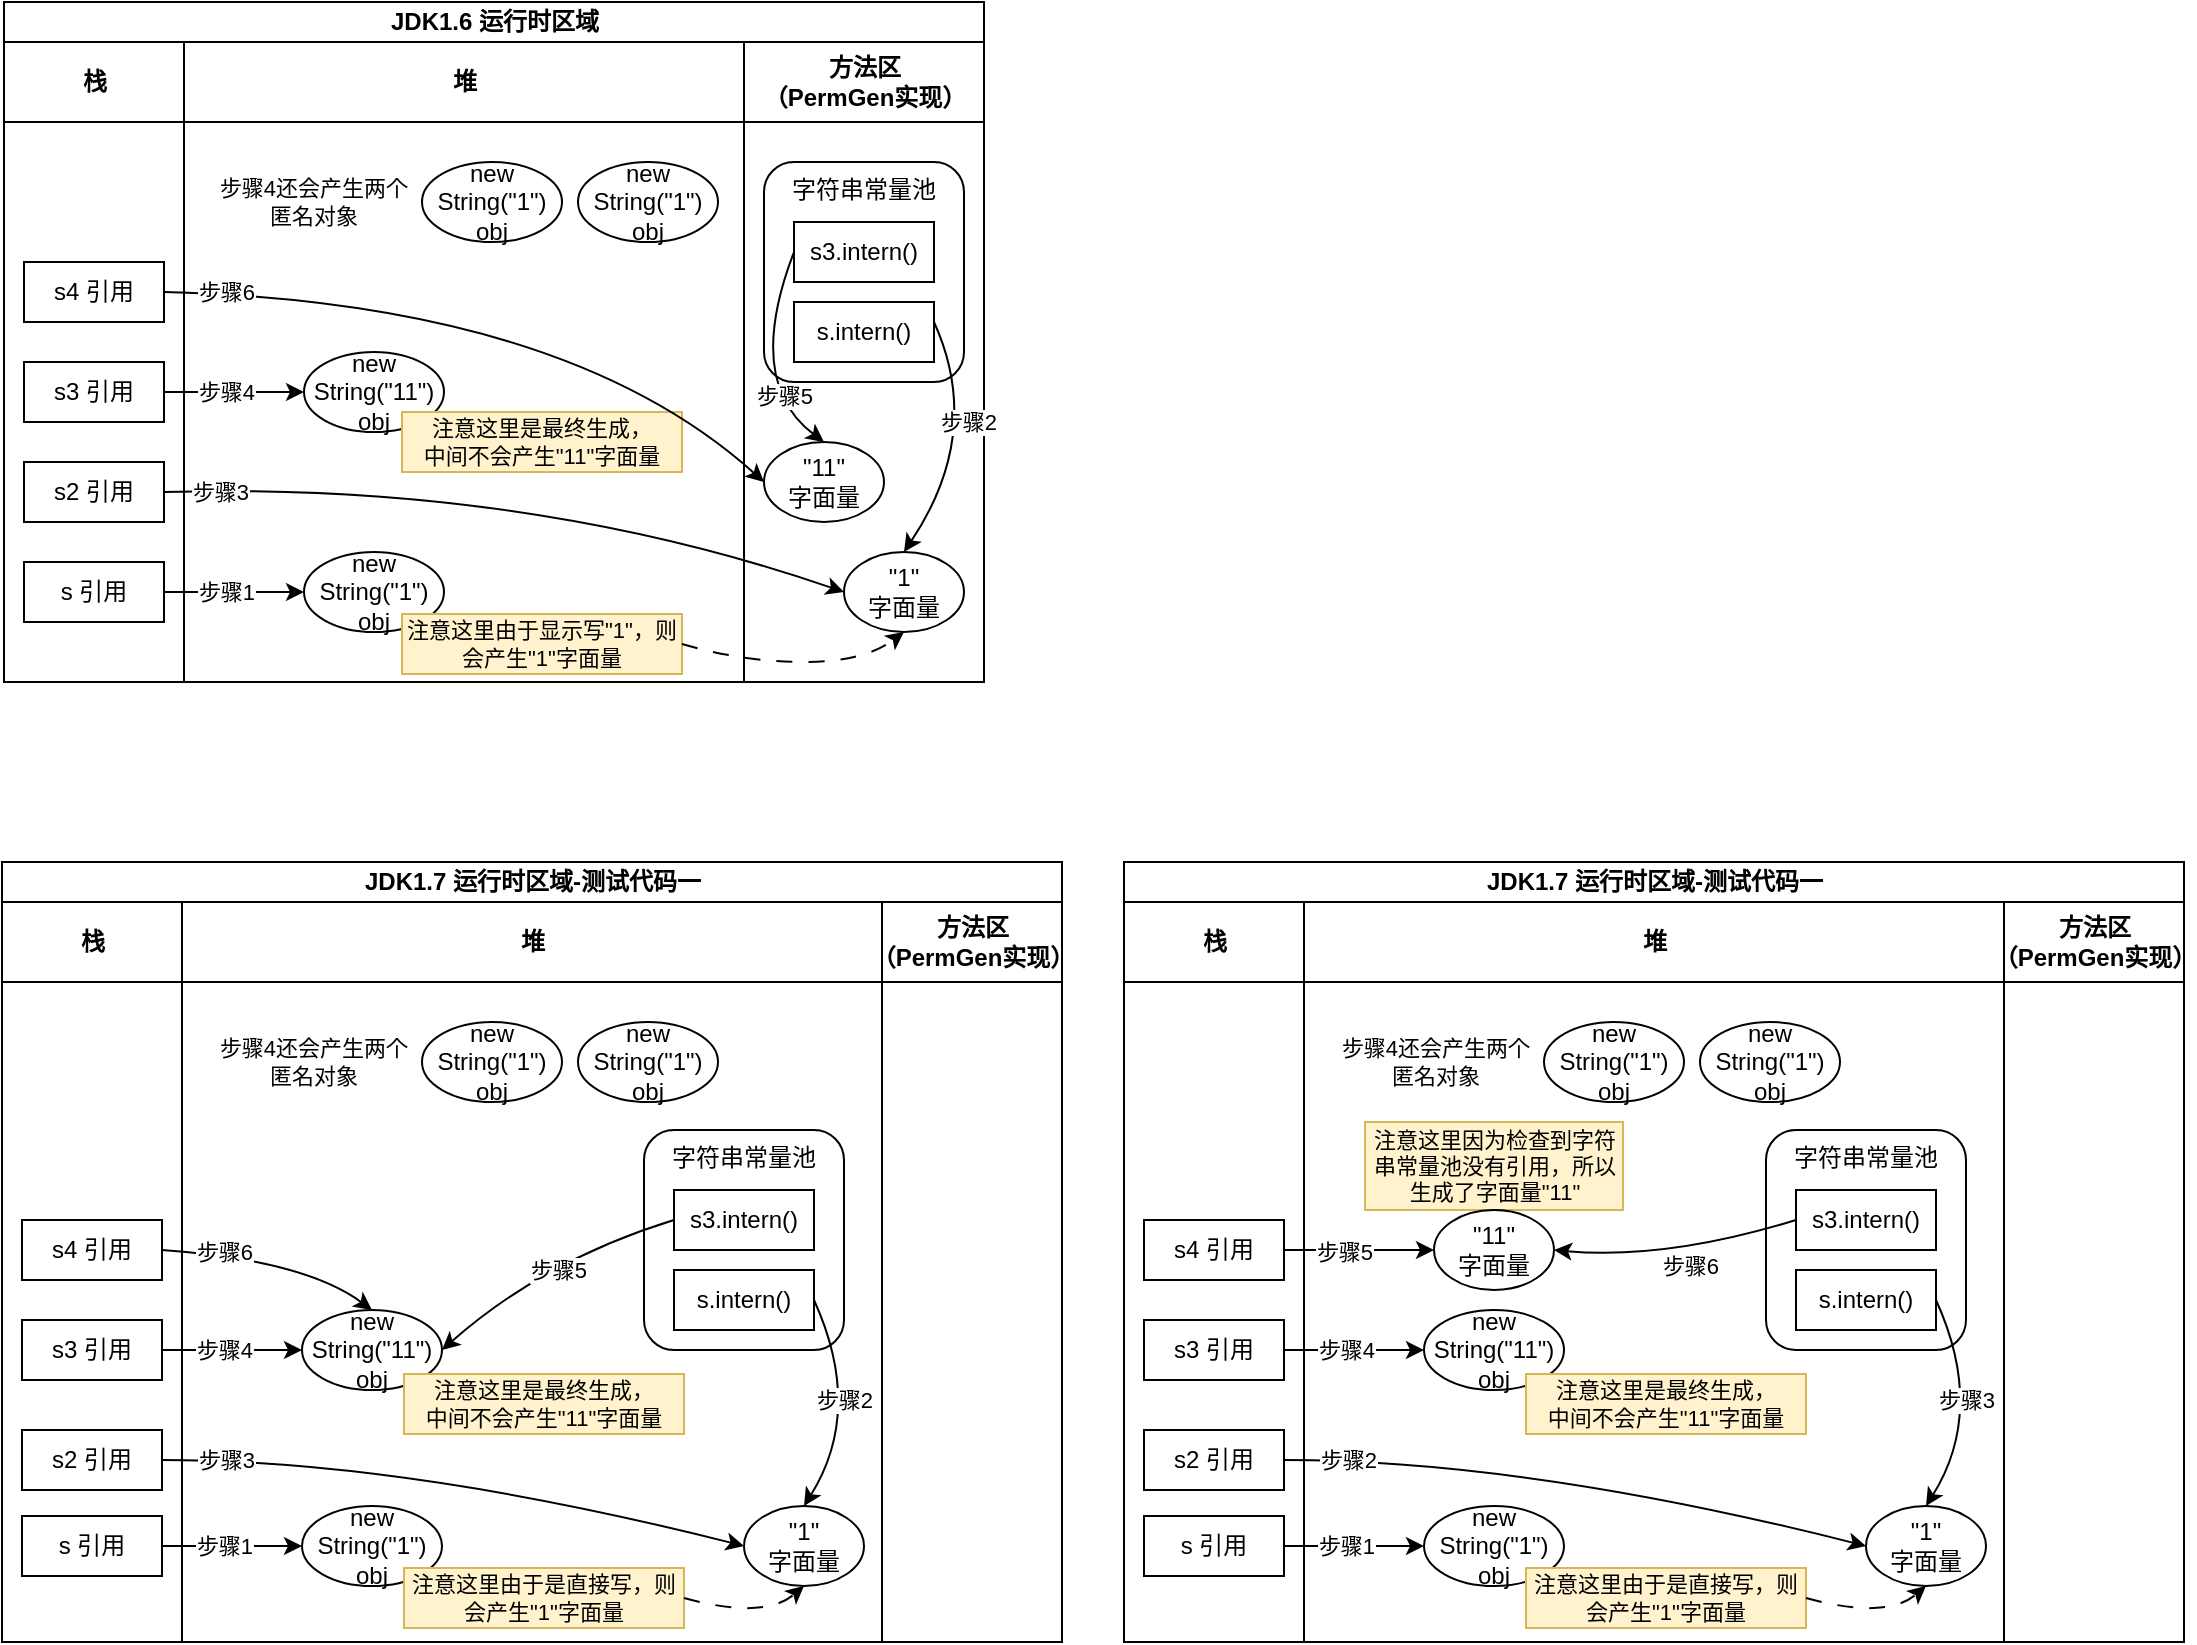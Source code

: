 <mxfile version="21.1.1" type="github">
  <diagram id="Xb7c9sbpwVr8Xe_sQNud" name="第 1 页">
    <mxGraphModel dx="880" dy="428" grid="1" gridSize="10" guides="1" tooltips="1" connect="1" arrows="1" fold="1" page="1" pageScale="1" pageWidth="827" pageHeight="1169" math="0" shadow="0">
      <root>
        <mxCell id="0" />
        <mxCell id="1" parent="0" />
        <mxCell id="eJDmp7ggYYQsj0ICNnAN-4" value="JDK1.6 运行时区域" style="swimlane;childLayout=stackLayout;resizeParent=1;resizeParentMax=0;startSize=20;html=1;" parent="1" vertex="1">
          <mxGeometry x="170" y="130" width="490" height="340" as="geometry" />
        </mxCell>
        <mxCell id="eJDmp7ggYYQsj0ICNnAN-5" value="栈" style="swimlane;startSize=40;html=1;" parent="eJDmp7ggYYQsj0ICNnAN-4" vertex="1">
          <mxGeometry y="20" width="90" height="320" as="geometry" />
        </mxCell>
        <mxCell id="eJDmp7ggYYQsj0ICNnAN-12" value="s 引用" style="rounded=0;whiteSpace=wrap;html=1;" parent="eJDmp7ggYYQsj0ICNnAN-5" vertex="1">
          <mxGeometry x="10" y="260" width="70" height="30" as="geometry" />
        </mxCell>
        <mxCell id="eJDmp7ggYYQsj0ICNnAN-15" value="s2 引用" style="rounded=0;whiteSpace=wrap;html=1;" parent="eJDmp7ggYYQsj0ICNnAN-5" vertex="1">
          <mxGeometry x="10" y="210" width="70" height="30" as="geometry" />
        </mxCell>
        <mxCell id="eJDmp7ggYYQsj0ICNnAN-14" value="s3 引用" style="rounded=0;whiteSpace=wrap;html=1;" parent="eJDmp7ggYYQsj0ICNnAN-5" vertex="1">
          <mxGeometry x="10" y="160" width="70" height="30" as="geometry" />
        </mxCell>
        <mxCell id="eJDmp7ggYYQsj0ICNnAN-13" value="s4 引用" style="rounded=0;whiteSpace=wrap;html=1;" parent="eJDmp7ggYYQsj0ICNnAN-5" vertex="1">
          <mxGeometry x="10" y="110" width="70" height="30" as="geometry" />
        </mxCell>
        <mxCell id="eJDmp7ggYYQsj0ICNnAN-6" value="堆" style="swimlane;startSize=40;html=1;" parent="eJDmp7ggYYQsj0ICNnAN-4" vertex="1">
          <mxGeometry x="90" y="20" width="280" height="320" as="geometry">
            <mxRectangle x="90" y="20" width="40" height="240" as="alternateBounds" />
          </mxGeometry>
        </mxCell>
        <mxCell id="eJDmp7ggYYQsj0ICNnAN-16" value="new String(&quot;1&quot;) obj" style="ellipse;whiteSpace=wrap;html=1;" parent="eJDmp7ggYYQsj0ICNnAN-6" vertex="1">
          <mxGeometry x="60" y="255" width="70" height="40" as="geometry" />
        </mxCell>
        <mxCell id="eJDmp7ggYYQsj0ICNnAN-26" value="new String(&quot;11&quot;) obj" style="ellipse;whiteSpace=wrap;html=1;" parent="eJDmp7ggYYQsj0ICNnAN-6" vertex="1">
          <mxGeometry x="60" y="155" width="70" height="40" as="geometry" />
        </mxCell>
        <mxCell id="eJDmp7ggYYQsj0ICNnAN-31" value="&lt;font style=&quot;font-size: 11px;&quot;&gt;注意这里是最终生成，&lt;br&gt;中间不会产生&quot;11&quot;字面量&lt;/font&gt;" style="text;html=1;strokeColor=#d6b656;fillColor=#fff2cc;align=center;verticalAlign=middle;whiteSpace=wrap;rounded=0;fontSize=10;" parent="eJDmp7ggYYQsj0ICNnAN-6" vertex="1">
          <mxGeometry x="109" y="185" width="140" height="30" as="geometry" />
        </mxCell>
        <mxCell id="eJDmp7ggYYQsj0ICNnAN-32" value="new String(&quot;1&quot;) obj" style="ellipse;whiteSpace=wrap;html=1;" parent="eJDmp7ggYYQsj0ICNnAN-6" vertex="1">
          <mxGeometry x="119" y="60" width="70" height="40" as="geometry" />
        </mxCell>
        <mxCell id="eJDmp7ggYYQsj0ICNnAN-33" value="new String(&quot;1&quot;) obj" style="ellipse;whiteSpace=wrap;html=1;" parent="eJDmp7ggYYQsj0ICNnAN-6" vertex="1">
          <mxGeometry x="197" y="60" width="70" height="40" as="geometry" />
        </mxCell>
        <mxCell id="eJDmp7ggYYQsj0ICNnAN-34" value="&lt;font style=&quot;font-size: 11px;&quot;&gt;步骤4还会产生两个&lt;br style=&quot;font-size: 11px;&quot;&gt;匿名对象&lt;/font&gt;" style="text;html=1;strokeColor=none;fillColor=none;align=center;verticalAlign=middle;whiteSpace=wrap;rounded=0;fontSize=9;" parent="eJDmp7ggYYQsj0ICNnAN-6" vertex="1">
          <mxGeometry x="10" y="65" width="110" height="30" as="geometry" />
        </mxCell>
        <mxCell id="eJDmp7ggYYQsj0ICNnAN-35" value="&lt;font style=&quot;font-size: 11px;&quot;&gt;注意这里由于显示写&quot;1&quot;，则会产生&quot;1&quot;字面量&lt;/font&gt;" style="text;html=1;strokeColor=#d6b656;fillColor=#fff2cc;align=center;verticalAlign=middle;whiteSpace=wrap;rounded=0;fontSize=10;" parent="eJDmp7ggYYQsj0ICNnAN-6" vertex="1">
          <mxGeometry x="109" y="286" width="140" height="30" as="geometry" />
        </mxCell>
        <mxCell id="eJDmp7ggYYQsj0ICNnAN-7" value="方法区&lt;br&gt;（PermGen实现）" style="swimlane;startSize=40;html=1;" parent="eJDmp7ggYYQsj0ICNnAN-4" vertex="1">
          <mxGeometry x="370" y="20" width="120" height="320" as="geometry" />
        </mxCell>
        <mxCell id="eJDmp7ggYYQsj0ICNnAN-8" value="字符串常量池" style="rounded=1;whiteSpace=wrap;html=1;verticalAlign=top;" parent="eJDmp7ggYYQsj0ICNnAN-7" vertex="1">
          <mxGeometry x="10" y="60" width="100" height="110" as="geometry" />
        </mxCell>
        <mxCell id="eJDmp7ggYYQsj0ICNnAN-10" value="&quot;11&quot;&lt;br&gt;字面量" style="ellipse;whiteSpace=wrap;html=1;" parent="eJDmp7ggYYQsj0ICNnAN-7" vertex="1">
          <mxGeometry x="10" y="200" width="60" height="40" as="geometry" />
        </mxCell>
        <mxCell id="eJDmp7ggYYQsj0ICNnAN-11" value="&quot;1&quot;&lt;br&gt;字面量" style="ellipse;whiteSpace=wrap;html=1;" parent="eJDmp7ggYYQsj0ICNnAN-7" vertex="1">
          <mxGeometry x="50" y="255" width="60" height="40" as="geometry" />
        </mxCell>
        <mxCell id="eJDmp7ggYYQsj0ICNnAN-19" value="s.intern()" style="rounded=0;whiteSpace=wrap;html=1;" parent="eJDmp7ggYYQsj0ICNnAN-7" vertex="1">
          <mxGeometry x="25" y="130" width="70" height="30" as="geometry" />
        </mxCell>
        <mxCell id="eJDmp7ggYYQsj0ICNnAN-20" value="s3.intern()" style="rounded=0;whiteSpace=wrap;html=1;" parent="eJDmp7ggYYQsj0ICNnAN-7" vertex="1">
          <mxGeometry x="25" y="90" width="70" height="30" as="geometry" />
        </mxCell>
        <mxCell id="eJDmp7ggYYQsj0ICNnAN-22" value="" style="curved=1;endArrow=classic;html=1;rounded=0;exitX=0;exitY=0.5;exitDx=0;exitDy=0;entryX=0.5;entryY=0;entryDx=0;entryDy=0;" parent="eJDmp7ggYYQsj0ICNnAN-7" source="eJDmp7ggYYQsj0ICNnAN-20" target="eJDmp7ggYYQsj0ICNnAN-10" edge="1">
          <mxGeometry width="50" height="50" relative="1" as="geometry">
            <mxPoint x="-70" y="150" as="sourcePoint" />
            <mxPoint x="-20" y="100" as="targetPoint" />
            <Array as="points">
              <mxPoint y="170" />
            </Array>
          </mxGeometry>
        </mxCell>
        <mxCell id="OLJUpHSw7esTZC8Zd_FE-3" value="步骤5" style="edgeLabel;html=1;align=center;verticalAlign=middle;resizable=0;points=[];" parent="eJDmp7ggYYQsj0ICNnAN-22" vertex="1" connectable="0">
          <mxGeometry x="0.496" y="7" relative="1" as="geometry">
            <mxPoint as="offset" />
          </mxGeometry>
        </mxCell>
        <mxCell id="eJDmp7ggYYQsj0ICNnAN-23" value="" style="curved=1;endArrow=classic;html=1;rounded=0;exitX=1;exitY=0.5;exitDx=0;exitDy=0;entryX=0.5;entryY=0;entryDx=0;entryDy=0;" parent="eJDmp7ggYYQsj0ICNnAN-7" target="eJDmp7ggYYQsj0ICNnAN-11" edge="1">
          <mxGeometry width="50" height="50" relative="1" as="geometry">
            <mxPoint x="95" y="140" as="sourcePoint" />
            <mxPoint x="-120" y="125" as="targetPoint" />
            <Array as="points">
              <mxPoint x="120" y="195" />
            </Array>
          </mxGeometry>
        </mxCell>
        <mxCell id="OLJUpHSw7esTZC8Zd_FE-2" value="步骤2" style="edgeLabel;html=1;align=center;verticalAlign=middle;resizable=0;points=[];" parent="eJDmp7ggYYQsj0ICNnAN-23" vertex="1" connectable="0">
          <mxGeometry x="-0.025" y="-10" relative="1" as="geometry">
            <mxPoint x="2" y="-3" as="offset" />
          </mxGeometry>
        </mxCell>
        <mxCell id="eJDmp7ggYYQsj0ICNnAN-17" value="" style="endArrow=classic;html=1;rounded=0;exitX=1;exitY=0.5;exitDx=0;exitDy=0;entryX=0;entryY=0.5;entryDx=0;entryDy=0;" parent="eJDmp7ggYYQsj0ICNnAN-4" source="eJDmp7ggYYQsj0ICNnAN-12" target="eJDmp7ggYYQsj0ICNnAN-16" edge="1">
          <mxGeometry width="50" height="50" relative="1" as="geometry">
            <mxPoint x="210" y="170" as="sourcePoint" />
            <mxPoint x="260" y="120" as="targetPoint" />
          </mxGeometry>
        </mxCell>
        <mxCell id="eJDmp7ggYYQsj0ICNnAN-18" value="步骤1" style="edgeLabel;html=1;align=center;verticalAlign=middle;resizable=0;points=[];" parent="eJDmp7ggYYQsj0ICNnAN-17" vertex="1" connectable="0">
          <mxGeometry x="0.211" y="2" relative="1" as="geometry">
            <mxPoint x="-12" y="2" as="offset" />
          </mxGeometry>
        </mxCell>
        <mxCell id="eJDmp7ggYYQsj0ICNnAN-24" value="" style="curved=1;endArrow=classic;html=1;rounded=0;exitX=1;exitY=0.5;exitDx=0;exitDy=0;entryX=0;entryY=0.5;entryDx=0;entryDy=0;" parent="eJDmp7ggYYQsj0ICNnAN-4" source="eJDmp7ggYYQsj0ICNnAN-15" target="eJDmp7ggYYQsj0ICNnAN-11" edge="1">
          <mxGeometry width="50" height="50" relative="1" as="geometry">
            <mxPoint x="300" y="170" as="sourcePoint" />
            <mxPoint x="350" y="120" as="targetPoint" />
            <Array as="points">
              <mxPoint x="260" y="240" />
            </Array>
          </mxGeometry>
        </mxCell>
        <mxCell id="eJDmp7ggYYQsj0ICNnAN-29" value="步骤3" style="edgeLabel;html=1;align=center;verticalAlign=middle;resizable=0;points=[];" parent="eJDmp7ggYYQsj0ICNnAN-24" vertex="1" connectable="0">
          <mxGeometry x="-0.178" y="-9" relative="1" as="geometry">
            <mxPoint x="-116" y="-5" as="offset" />
          </mxGeometry>
        </mxCell>
        <mxCell id="eJDmp7ggYYQsj0ICNnAN-25" value="" style="curved=1;endArrow=classic;html=1;rounded=0;exitX=1;exitY=0.5;exitDx=0;exitDy=0;entryX=0;entryY=0.5;entryDx=0;entryDy=0;" parent="eJDmp7ggYYQsj0ICNnAN-4" source="eJDmp7ggYYQsj0ICNnAN-13" target="eJDmp7ggYYQsj0ICNnAN-10" edge="1">
          <mxGeometry width="50" height="50" relative="1" as="geometry">
            <mxPoint x="80" y="140" as="sourcePoint" />
            <mxPoint x="430" y="170" as="targetPoint" />
            <Array as="points">
              <mxPoint x="280" y="150" />
            </Array>
          </mxGeometry>
        </mxCell>
        <mxCell id="eJDmp7ggYYQsj0ICNnAN-30" value="步骤6" style="edgeLabel;html=1;align=center;verticalAlign=middle;resizable=0;points=[];" parent="eJDmp7ggYYQsj0ICNnAN-25" vertex="1" connectable="0">
          <mxGeometry x="-0.576" y="-3" relative="1" as="geometry">
            <mxPoint x="-40" y="-5" as="offset" />
          </mxGeometry>
        </mxCell>
        <mxCell id="eJDmp7ggYYQsj0ICNnAN-27" value="" style="endArrow=classic;html=1;rounded=0;exitX=1;exitY=0.5;exitDx=0;exitDy=0;entryX=0;entryY=0.5;entryDx=0;entryDy=0;" parent="eJDmp7ggYYQsj0ICNnAN-4" source="eJDmp7ggYYQsj0ICNnAN-14" target="eJDmp7ggYYQsj0ICNnAN-26" edge="1">
          <mxGeometry width="50" height="50" relative="1" as="geometry">
            <mxPoint x="80" y="194.66" as="sourcePoint" />
            <mxPoint x="150.0" y="194.66" as="targetPoint" />
            <Array as="points">
              <mxPoint x="110" y="195" />
            </Array>
          </mxGeometry>
        </mxCell>
        <mxCell id="eJDmp7ggYYQsj0ICNnAN-28" value="步骤4" style="edgeLabel;html=1;align=center;verticalAlign=middle;resizable=0;points=[];" parent="eJDmp7ggYYQsj0ICNnAN-27" vertex="1" connectable="0">
          <mxGeometry x="0.211" y="2" relative="1" as="geometry">
            <mxPoint x="-12" y="2" as="offset" />
          </mxGeometry>
        </mxCell>
        <mxCell id="OLJUpHSw7esTZC8Zd_FE-5" value="" style="curved=1;endArrow=classic;html=1;rounded=0;fontSize=11;exitX=1;exitY=0.5;exitDx=0;exitDy=0;entryX=0.5;entryY=1;entryDx=0;entryDy=0;dashed=1;dashPattern=8 8;" parent="eJDmp7ggYYQsj0ICNnAN-4" source="eJDmp7ggYYQsj0ICNnAN-35" target="eJDmp7ggYYQsj0ICNnAN-11" edge="1">
          <mxGeometry width="50" height="50" relative="1" as="geometry">
            <mxPoint x="260" y="330" as="sourcePoint" />
            <mxPoint x="310" y="280" as="targetPoint" />
            <Array as="points">
              <mxPoint x="370" y="330" />
              <mxPoint x="430" y="330" />
            </Array>
          </mxGeometry>
        </mxCell>
        <mxCell id="eJDmp7ggYYQsj0ICNnAN-66" value="JDK1.7 运行时区域-测试代码一" style="swimlane;childLayout=stackLayout;resizeParent=1;resizeParentMax=0;startSize=20;html=1;" parent="1" vertex="1">
          <mxGeometry x="169" y="560" width="530" height="390" as="geometry" />
        </mxCell>
        <mxCell id="eJDmp7ggYYQsj0ICNnAN-67" value="栈" style="swimlane;startSize=40;html=1;" parent="eJDmp7ggYYQsj0ICNnAN-66" vertex="1">
          <mxGeometry y="20" width="90" height="370" as="geometry" />
        </mxCell>
        <mxCell id="eJDmp7ggYYQsj0ICNnAN-68" value="s 引用" style="rounded=0;whiteSpace=wrap;html=1;" parent="eJDmp7ggYYQsj0ICNnAN-67" vertex="1">
          <mxGeometry x="10" y="307" width="70" height="30" as="geometry" />
        </mxCell>
        <mxCell id="eJDmp7ggYYQsj0ICNnAN-69" value="s2 引用" style="rounded=0;whiteSpace=wrap;html=1;" parent="eJDmp7ggYYQsj0ICNnAN-67" vertex="1">
          <mxGeometry x="10" y="264" width="70" height="30" as="geometry" />
        </mxCell>
        <mxCell id="eJDmp7ggYYQsj0ICNnAN-70" value="s3 引用" style="rounded=0;whiteSpace=wrap;html=1;" parent="eJDmp7ggYYQsj0ICNnAN-67" vertex="1">
          <mxGeometry x="10" y="209" width="70" height="30" as="geometry" />
        </mxCell>
        <mxCell id="eJDmp7ggYYQsj0ICNnAN-71" value="s4 引用" style="rounded=0;whiteSpace=wrap;html=1;" parent="eJDmp7ggYYQsj0ICNnAN-67" vertex="1">
          <mxGeometry x="10" y="159" width="70" height="30" as="geometry" />
        </mxCell>
        <mxCell id="eJDmp7ggYYQsj0ICNnAN-72" value="堆" style="swimlane;startSize=40;html=1;" parent="eJDmp7ggYYQsj0ICNnAN-66" vertex="1">
          <mxGeometry x="90" y="20" width="350" height="370" as="geometry">
            <mxRectangle x="90" y="20" width="40" height="240" as="alternateBounds" />
          </mxGeometry>
        </mxCell>
        <mxCell id="eJDmp7ggYYQsj0ICNnAN-73" value="new String(&quot;1&quot;) obj" style="ellipse;whiteSpace=wrap;html=1;" parent="eJDmp7ggYYQsj0ICNnAN-72" vertex="1">
          <mxGeometry x="60" y="302" width="70" height="40" as="geometry" />
        </mxCell>
        <mxCell id="eJDmp7ggYYQsj0ICNnAN-74" value="new String(&quot;11&quot;) obj" style="ellipse;whiteSpace=wrap;html=1;" parent="eJDmp7ggYYQsj0ICNnAN-72" vertex="1">
          <mxGeometry x="60" y="204" width="70" height="40" as="geometry" />
        </mxCell>
        <mxCell id="eJDmp7ggYYQsj0ICNnAN-81" value="字符串常量池" style="rounded=1;whiteSpace=wrap;html=1;verticalAlign=top;" parent="eJDmp7ggYYQsj0ICNnAN-72" vertex="1">
          <mxGeometry x="231" y="114" width="100" height="110" as="geometry" />
        </mxCell>
        <mxCell id="eJDmp7ggYYQsj0ICNnAN-83" value="&quot;1&quot;&lt;br&gt;字面量" style="ellipse;whiteSpace=wrap;html=1;" parent="eJDmp7ggYYQsj0ICNnAN-72" vertex="1">
          <mxGeometry x="281" y="302" width="60" height="40" as="geometry" />
        </mxCell>
        <mxCell id="eJDmp7ggYYQsj0ICNnAN-84" value="s.intern()" style="rounded=0;whiteSpace=wrap;html=1;" parent="eJDmp7ggYYQsj0ICNnAN-72" vertex="1">
          <mxGeometry x="246" y="184" width="70" height="30" as="geometry" />
        </mxCell>
        <mxCell id="eJDmp7ggYYQsj0ICNnAN-85" value="s3.intern()" style="rounded=0;whiteSpace=wrap;html=1;" parent="eJDmp7ggYYQsj0ICNnAN-72" vertex="1">
          <mxGeometry x="246" y="144" width="70" height="30" as="geometry" />
        </mxCell>
        <mxCell id="eJDmp7ggYYQsj0ICNnAN-86" value="" style="curved=1;endArrow=classic;html=1;rounded=0;exitX=0;exitY=0.5;exitDx=0;exitDy=0;entryX=1;entryY=0.5;entryDx=0;entryDy=0;" parent="eJDmp7ggYYQsj0ICNnAN-72" source="eJDmp7ggYYQsj0ICNnAN-85" target="eJDmp7ggYYQsj0ICNnAN-74" edge="1">
          <mxGeometry width="50" height="50" relative="1" as="geometry">
            <mxPoint x="151" y="204" as="sourcePoint" />
            <mxPoint x="201" y="154" as="targetPoint" />
            <Array as="points">
              <mxPoint x="181" y="179" />
            </Array>
          </mxGeometry>
        </mxCell>
        <mxCell id="OLJUpHSw7esTZC8Zd_FE-14" value="步骤5" style="edgeLabel;html=1;align=center;verticalAlign=middle;resizable=0;points=[];fontSize=11;" parent="eJDmp7ggYYQsj0ICNnAN-86" vertex="1" connectable="0">
          <mxGeometry x="-0.074" y="6" relative="1" as="geometry">
            <mxPoint as="offset" />
          </mxGeometry>
        </mxCell>
        <mxCell id="eJDmp7ggYYQsj0ICNnAN-87" value="" style="curved=1;endArrow=classic;html=1;rounded=0;exitX=1;exitY=0.5;exitDx=0;exitDy=0;entryX=0.5;entryY=0;entryDx=0;entryDy=0;" parent="eJDmp7ggYYQsj0ICNnAN-72" source="eJDmp7ggYYQsj0ICNnAN-84" target="eJDmp7ggYYQsj0ICNnAN-83" edge="1">
          <mxGeometry width="50" height="50" relative="1" as="geometry">
            <mxPoint x="51" y="234" as="sourcePoint" />
            <mxPoint x="101" y="184" as="targetPoint" />
            <Array as="points">
              <mxPoint x="341" y="254" />
            </Array>
          </mxGeometry>
        </mxCell>
        <mxCell id="OLJUpHSw7esTZC8Zd_FE-1" value="步骤2" style="edgeLabel;html=1;align=center;verticalAlign=middle;resizable=0;points=[];" parent="eJDmp7ggYYQsj0ICNnAN-87" vertex="1" connectable="0">
          <mxGeometry x="-0.126" y="-8" relative="1" as="geometry">
            <mxPoint x="1" as="offset" />
          </mxGeometry>
        </mxCell>
        <mxCell id="eJDmp7ggYYQsj0ICNnAN-79" value="&lt;font style=&quot;font-size: 11px;&quot;&gt;注意这里由于是直接写，则会产生&quot;1&quot;字面量&lt;/font&gt;" style="text;html=1;strokeColor=#d6b656;fillColor=#fff2cc;align=center;verticalAlign=middle;whiteSpace=wrap;rounded=0;fontSize=10;" parent="eJDmp7ggYYQsj0ICNnAN-72" vertex="1">
          <mxGeometry x="111" y="333" width="140" height="30" as="geometry" />
        </mxCell>
        <mxCell id="OLJUpHSw7esTZC8Zd_FE-6" value="" style="curved=1;endArrow=classic;html=1;rounded=0;fontSize=11;exitX=1;exitY=0.5;exitDx=0;exitDy=0;entryX=0.5;entryY=1;entryDx=0;entryDy=0;dashed=1;dashPattern=8 8;" parent="eJDmp7ggYYQsj0ICNnAN-72" source="eJDmp7ggYYQsj0ICNnAN-79" target="eJDmp7ggYYQsj0ICNnAN-83" edge="1">
          <mxGeometry width="50" height="50" relative="1" as="geometry">
            <mxPoint x="231" y="395" as="sourcePoint" />
            <mxPoint x="342" y="389" as="targetPoint" />
            <Array as="points">
              <mxPoint x="291" y="359" />
            </Array>
          </mxGeometry>
        </mxCell>
        <mxCell id="OLJUpHSw7esTZC8Zd_FE-7" value="&lt;font style=&quot;font-size: 11px;&quot;&gt;注意这里是最终生成，&lt;br&gt;中间不会产生&quot;11&quot;字面量&lt;/font&gt;" style="text;html=1;strokeColor=#d6b656;fillColor=#fff2cc;align=center;verticalAlign=middle;whiteSpace=wrap;rounded=0;fontSize=10;" parent="eJDmp7ggYYQsj0ICNnAN-72" vertex="1">
          <mxGeometry x="111" y="236" width="140" height="30" as="geometry" />
        </mxCell>
        <mxCell id="OLJUpHSw7esTZC8Zd_FE-18" value="" style="group" parent="eJDmp7ggYYQsj0ICNnAN-72" vertex="1" connectable="0">
          <mxGeometry x="11" y="60" width="257" height="40" as="geometry" />
        </mxCell>
        <mxCell id="OLJUpHSw7esTZC8Zd_FE-15" value="new String(&quot;1&quot;) obj" style="ellipse;whiteSpace=wrap;html=1;" parent="OLJUpHSw7esTZC8Zd_FE-18" vertex="1">
          <mxGeometry x="109" width="70" height="40" as="geometry" />
        </mxCell>
        <mxCell id="OLJUpHSw7esTZC8Zd_FE-16" value="new String(&quot;1&quot;) obj" style="ellipse;whiteSpace=wrap;html=1;" parent="OLJUpHSw7esTZC8Zd_FE-18" vertex="1">
          <mxGeometry x="187" width="70" height="40" as="geometry" />
        </mxCell>
        <mxCell id="OLJUpHSw7esTZC8Zd_FE-17" value="&lt;font style=&quot;font-size: 11px;&quot;&gt;步骤4还会产生两个&lt;br style=&quot;font-size: 11px;&quot;&gt;匿名对象&lt;/font&gt;" style="text;html=1;strokeColor=none;fillColor=none;align=center;verticalAlign=middle;whiteSpace=wrap;rounded=0;fontSize=9;" parent="OLJUpHSw7esTZC8Zd_FE-18" vertex="1">
          <mxGeometry y="5" width="110" height="30" as="geometry" />
        </mxCell>
        <mxCell id="eJDmp7ggYYQsj0ICNnAN-80" value="方法区&lt;br&gt;（PermGen实现）" style="swimlane;startSize=40;html=1;" parent="eJDmp7ggYYQsj0ICNnAN-66" vertex="1">
          <mxGeometry x="440" y="20" width="90" height="370" as="geometry" />
        </mxCell>
        <mxCell id="eJDmp7ggYYQsj0ICNnAN-88" value="" style="endArrow=classic;html=1;rounded=0;exitX=1;exitY=0.5;exitDx=0;exitDy=0;entryX=0;entryY=0.5;entryDx=0;entryDy=0;" parent="eJDmp7ggYYQsj0ICNnAN-66" source="eJDmp7ggYYQsj0ICNnAN-68" target="eJDmp7ggYYQsj0ICNnAN-73" edge="1">
          <mxGeometry width="50" height="50" relative="1" as="geometry">
            <mxPoint x="210" y="217" as="sourcePoint" />
            <mxPoint x="260" y="167" as="targetPoint" />
          </mxGeometry>
        </mxCell>
        <mxCell id="eJDmp7ggYYQsj0ICNnAN-89" value="步骤1" style="edgeLabel;html=1;align=center;verticalAlign=middle;resizable=0;points=[];" parent="eJDmp7ggYYQsj0ICNnAN-88" vertex="1" connectable="0">
          <mxGeometry x="0.211" y="2" relative="1" as="geometry">
            <mxPoint x="-12" y="2" as="offset" />
          </mxGeometry>
        </mxCell>
        <mxCell id="eJDmp7ggYYQsj0ICNnAN-94" value="" style="endArrow=classic;html=1;rounded=0;exitX=1;exitY=0.5;exitDx=0;exitDy=0;entryX=0;entryY=0.5;entryDx=0;entryDy=0;" parent="eJDmp7ggYYQsj0ICNnAN-66" source="eJDmp7ggYYQsj0ICNnAN-70" target="eJDmp7ggYYQsj0ICNnAN-74" edge="1">
          <mxGeometry width="50" height="50" relative="1" as="geometry">
            <mxPoint x="80" y="153.66" as="sourcePoint" />
            <mxPoint x="150.0" y="153.66" as="targetPoint" />
            <Array as="points" />
          </mxGeometry>
        </mxCell>
        <mxCell id="eJDmp7ggYYQsj0ICNnAN-95" value="步骤4" style="edgeLabel;html=1;align=center;verticalAlign=middle;resizable=0;points=[];" parent="eJDmp7ggYYQsj0ICNnAN-94" vertex="1" connectable="0">
          <mxGeometry x="0.211" y="2" relative="1" as="geometry">
            <mxPoint x="-12" y="2" as="offset" />
          </mxGeometry>
        </mxCell>
        <mxCell id="eJDmp7ggYYQsj0ICNnAN-90" value="" style="curved=1;endArrow=classic;html=1;rounded=0;exitX=1;exitY=0.5;exitDx=0;exitDy=0;entryX=0;entryY=0.5;entryDx=0;entryDy=0;" parent="eJDmp7ggYYQsj0ICNnAN-66" source="eJDmp7ggYYQsj0ICNnAN-69" target="eJDmp7ggYYQsj0ICNnAN-83" edge="1">
          <mxGeometry width="50" height="50" relative="1" as="geometry">
            <mxPoint x="300" y="129" as="sourcePoint" />
            <mxPoint x="350" y="79" as="targetPoint" />
            <Array as="points">
              <mxPoint x="201" y="299" />
            </Array>
          </mxGeometry>
        </mxCell>
        <mxCell id="eJDmp7ggYYQsj0ICNnAN-91" value="步骤3" style="edgeLabel;html=1;align=center;verticalAlign=middle;resizable=0;points=[];" parent="eJDmp7ggYYQsj0ICNnAN-90" vertex="1" connectable="0">
          <mxGeometry x="-0.178" y="-9" relative="1" as="geometry">
            <mxPoint x="-88" y="-9" as="offset" />
          </mxGeometry>
        </mxCell>
        <mxCell id="OLJUpHSw7esTZC8Zd_FE-12" value="" style="curved=1;endArrow=classic;html=1;rounded=0;fontSize=11;exitX=1;exitY=0.5;exitDx=0;exitDy=0;entryX=0.5;entryY=0;entryDx=0;entryDy=0;" parent="eJDmp7ggYYQsj0ICNnAN-66" source="eJDmp7ggYYQsj0ICNnAN-71" target="eJDmp7ggYYQsj0ICNnAN-74" edge="1">
          <mxGeometry width="50" height="50" relative="1" as="geometry">
            <mxPoint x="141" y="219" as="sourcePoint" />
            <mxPoint x="191" y="169" as="targetPoint" />
            <Array as="points">
              <mxPoint x="151" y="199" />
            </Array>
          </mxGeometry>
        </mxCell>
        <mxCell id="OLJUpHSw7esTZC8Zd_FE-13" value="步骤6" style="edgeLabel;html=1;align=center;verticalAlign=middle;resizable=0;points=[];fontSize=11;" parent="OLJUpHSw7esTZC8Zd_FE-12" vertex="1" connectable="0">
          <mxGeometry x="-0.125" y="-5" relative="1" as="geometry">
            <mxPoint x="-18" y="-8" as="offset" />
          </mxGeometry>
        </mxCell>
        <mxCell id="OLJUpHSw7esTZC8Zd_FE-19" value="JDK1.7 运行时区域-测试代码一" style="swimlane;childLayout=stackLayout;resizeParent=1;resizeParentMax=0;startSize=20;html=1;container=0;" parent="1" vertex="1">
          <mxGeometry x="730" y="560" width="530" height="390" as="geometry" />
        </mxCell>
        <mxCell id="OLJUpHSw7esTZC8Zd_FE-20" value="栈" style="swimlane;startSize=40;html=1;container=0;" parent="1" vertex="1">
          <mxGeometry x="730" y="580" width="90" height="370" as="geometry" />
        </mxCell>
        <mxCell id="OLJUpHSw7esTZC8Zd_FE-25" value="堆" style="swimlane;startSize=40;html=1;container=0;" parent="1" vertex="1">
          <mxGeometry x="820" y="580" width="350" height="370" as="geometry">
            <mxRectangle x="90" y="20" width="40" height="240" as="alternateBounds" />
          </mxGeometry>
        </mxCell>
        <mxCell id="OLJUpHSw7esTZC8Zd_FE-57" value="&lt;span style=&quot;font-size: 11px;&quot;&gt;注意这里因为检查到字符串常量池没有引用，所以生成了字面量&quot;11&quot;&lt;/span&gt;" style="text;html=1;strokeColor=#d6b656;fillColor=#fff2cc;align=center;verticalAlign=middle;whiteSpace=wrap;rounded=0;fontSize=10;container=0;" parent="OLJUpHSw7esTZC8Zd_FE-25" vertex="1">
          <mxGeometry x="30.5" y="110" width="129" height="44" as="geometry" />
        </mxCell>
        <mxCell id="OLJUpHSw7esTZC8Zd_FE-43" value="方法区&lt;br&gt;（PermGen实现）" style="swimlane;startSize=40;html=1;container=0;" parent="1" vertex="1">
          <mxGeometry x="1170" y="580" width="90" height="370" as="geometry" />
        </mxCell>
        <mxCell id="OLJUpHSw7esTZC8Zd_FE-21" value="s 引用" style="rounded=0;whiteSpace=wrap;html=1;container=0;" parent="1" vertex="1">
          <mxGeometry x="740" y="887" width="70" height="30" as="geometry" />
        </mxCell>
        <mxCell id="OLJUpHSw7esTZC8Zd_FE-22" value="s2 引用" style="rounded=0;whiteSpace=wrap;html=1;container=0;" parent="1" vertex="1">
          <mxGeometry x="740" y="844" width="70" height="30" as="geometry" />
        </mxCell>
        <mxCell id="OLJUpHSw7esTZC8Zd_FE-23" value="s3 引用" style="rounded=0;whiteSpace=wrap;html=1;container=0;" parent="1" vertex="1">
          <mxGeometry x="740" y="789" width="70" height="30" as="geometry" />
        </mxCell>
        <mxCell id="OLJUpHSw7esTZC8Zd_FE-24" value="s4 引用" style="rounded=0;whiteSpace=wrap;html=1;container=0;" parent="1" vertex="1">
          <mxGeometry x="740" y="739" width="70" height="30" as="geometry" />
        </mxCell>
        <mxCell id="OLJUpHSw7esTZC8Zd_FE-26" value="new String(&quot;1&quot;) obj" style="ellipse;whiteSpace=wrap;html=1;container=0;" parent="1" vertex="1">
          <mxGeometry x="880" y="882" width="70" height="40" as="geometry" />
        </mxCell>
        <mxCell id="OLJUpHSw7esTZC8Zd_FE-44" value="" style="endArrow=classic;html=1;rounded=0;exitX=1;exitY=0.5;exitDx=0;exitDy=0;entryX=0;entryY=0.5;entryDx=0;entryDy=0;" parent="1" source="OLJUpHSw7esTZC8Zd_FE-21" target="OLJUpHSw7esTZC8Zd_FE-26" edge="1">
          <mxGeometry width="50" height="50" relative="1" as="geometry">
            <mxPoint x="940" y="777" as="sourcePoint" />
            <mxPoint x="990" y="727" as="targetPoint" />
          </mxGeometry>
        </mxCell>
        <mxCell id="OLJUpHSw7esTZC8Zd_FE-45" value="步骤1" style="edgeLabel;html=1;align=center;verticalAlign=middle;resizable=0;points=[];container=0;" parent="OLJUpHSw7esTZC8Zd_FE-44" vertex="1" connectable="0">
          <mxGeometry x="0.211" y="2" relative="1" as="geometry">
            <mxPoint x="-12" y="2" as="offset" />
          </mxGeometry>
        </mxCell>
        <mxCell id="OLJUpHSw7esTZC8Zd_FE-27" value="new String(&quot;11&quot;) obj" style="ellipse;whiteSpace=wrap;html=1;container=0;" parent="1" vertex="1">
          <mxGeometry x="880" y="784" width="70" height="40" as="geometry" />
        </mxCell>
        <mxCell id="OLJUpHSw7esTZC8Zd_FE-46" value="" style="endArrow=classic;html=1;rounded=0;exitX=1;exitY=0.5;exitDx=0;exitDy=0;entryX=0;entryY=0.5;entryDx=0;entryDy=0;" parent="1" source="OLJUpHSw7esTZC8Zd_FE-23" target="OLJUpHSw7esTZC8Zd_FE-27" edge="1">
          <mxGeometry width="50" height="50" relative="1" as="geometry">
            <mxPoint x="810" y="713.66" as="sourcePoint" />
            <mxPoint x="880.0" y="713.66" as="targetPoint" />
            <Array as="points" />
          </mxGeometry>
        </mxCell>
        <mxCell id="OLJUpHSw7esTZC8Zd_FE-47" value="步骤4" style="edgeLabel;html=1;align=center;verticalAlign=middle;resizable=0;points=[];container=0;" parent="OLJUpHSw7esTZC8Zd_FE-46" vertex="1" connectable="0">
          <mxGeometry x="0.211" y="2" relative="1" as="geometry">
            <mxPoint x="-12" y="2" as="offset" />
          </mxGeometry>
        </mxCell>
        <mxCell id="OLJUpHSw7esTZC8Zd_FE-28" value="字符串常量池" style="rounded=1;whiteSpace=wrap;html=1;verticalAlign=top;container=0;" parent="1" vertex="1">
          <mxGeometry x="1051" y="694" width="100" height="110" as="geometry" />
        </mxCell>
        <mxCell id="OLJUpHSw7esTZC8Zd_FE-29" value="&quot;1&quot;&lt;br&gt;字面量" style="ellipse;whiteSpace=wrap;html=1;container=0;" parent="1" vertex="1">
          <mxGeometry x="1101" y="882" width="60" height="40" as="geometry" />
        </mxCell>
        <mxCell id="OLJUpHSw7esTZC8Zd_FE-30" value="s.intern()" style="rounded=0;whiteSpace=wrap;html=1;container=0;" parent="1" vertex="1">
          <mxGeometry x="1066" y="764" width="70" height="30" as="geometry" />
        </mxCell>
        <mxCell id="OLJUpHSw7esTZC8Zd_FE-31" value="s3.intern()" style="rounded=0;whiteSpace=wrap;html=1;container=0;" parent="1" vertex="1">
          <mxGeometry x="1066" y="724" width="70" height="30" as="geometry" />
        </mxCell>
        <mxCell id="OLJUpHSw7esTZC8Zd_FE-32" value="" style="curved=1;endArrow=classic;html=1;rounded=0;exitX=0;exitY=0.5;exitDx=0;exitDy=0;entryX=1;entryY=0.5;entryDx=0;entryDy=0;" parent="1" source="OLJUpHSw7esTZC8Zd_FE-31" target="OLJUpHSw7esTZC8Zd_FE-52" edge="1">
          <mxGeometry width="50" height="50" relative="1" as="geometry">
            <mxPoint x="971" y="784" as="sourcePoint" />
            <mxPoint x="1021" y="734" as="targetPoint" />
            <Array as="points">
              <mxPoint x="1001" y="759" />
            </Array>
          </mxGeometry>
        </mxCell>
        <mxCell id="OLJUpHSw7esTZC8Zd_FE-33" value="步骤6" style="edgeLabel;html=1;align=center;verticalAlign=middle;resizable=0;points=[];fontSize=11;container=0;" parent="OLJUpHSw7esTZC8Zd_FE-32" vertex="1" connectable="0">
          <mxGeometry x="-0.074" y="6" relative="1" as="geometry">
            <mxPoint as="offset" />
          </mxGeometry>
        </mxCell>
        <mxCell id="OLJUpHSw7esTZC8Zd_FE-34" value="" style="curved=1;endArrow=classic;html=1;rounded=0;exitX=1;exitY=0.5;exitDx=0;exitDy=0;entryX=0.5;entryY=0;entryDx=0;entryDy=0;" parent="1" source="OLJUpHSw7esTZC8Zd_FE-30" target="OLJUpHSw7esTZC8Zd_FE-29" edge="1">
          <mxGeometry width="50" height="50" relative="1" as="geometry">
            <mxPoint x="871" y="814" as="sourcePoint" />
            <mxPoint x="921" y="764" as="targetPoint" />
            <Array as="points">
              <mxPoint x="1161" y="834" />
            </Array>
          </mxGeometry>
        </mxCell>
        <mxCell id="OLJUpHSw7esTZC8Zd_FE-35" value="步骤3" style="edgeLabel;html=1;align=center;verticalAlign=middle;resizable=0;points=[];container=0;" parent="OLJUpHSw7esTZC8Zd_FE-34" vertex="1" connectable="0">
          <mxGeometry x="-0.126" y="-8" relative="1" as="geometry">
            <mxPoint x="1" as="offset" />
          </mxGeometry>
        </mxCell>
        <mxCell id="OLJUpHSw7esTZC8Zd_FE-36" value="&lt;font style=&quot;font-size: 11px;&quot;&gt;注意这里由于是直接写，则会产生&quot;1&quot;字面量&lt;/font&gt;" style="text;html=1;strokeColor=#d6b656;fillColor=#fff2cc;align=center;verticalAlign=middle;whiteSpace=wrap;rounded=0;fontSize=10;container=0;" parent="1" vertex="1">
          <mxGeometry x="931" y="913" width="140" height="30" as="geometry" />
        </mxCell>
        <mxCell id="OLJUpHSw7esTZC8Zd_FE-37" value="" style="curved=1;endArrow=classic;html=1;rounded=0;fontSize=11;exitX=1;exitY=0.5;exitDx=0;exitDy=0;entryX=0.5;entryY=1;entryDx=0;entryDy=0;dashed=1;dashPattern=8 8;" parent="1" source="OLJUpHSw7esTZC8Zd_FE-36" target="OLJUpHSw7esTZC8Zd_FE-29" edge="1">
          <mxGeometry width="50" height="50" relative="1" as="geometry">
            <mxPoint x="1051" y="975" as="sourcePoint" />
            <mxPoint x="1162" y="969" as="targetPoint" />
            <Array as="points">
              <mxPoint x="1111" y="939" />
            </Array>
          </mxGeometry>
        </mxCell>
        <mxCell id="OLJUpHSw7esTZC8Zd_FE-38" value="&lt;font style=&quot;font-size: 11px;&quot;&gt;注意这里是最终生成，&lt;br&gt;中间不会产生&quot;11&quot;字面量&lt;/font&gt;" style="text;html=1;strokeColor=#d6b656;fillColor=#fff2cc;align=center;verticalAlign=middle;whiteSpace=wrap;rounded=0;fontSize=10;container=0;" parent="1" vertex="1">
          <mxGeometry x="931" y="816" width="140" height="30" as="geometry" />
        </mxCell>
        <mxCell id="OLJUpHSw7esTZC8Zd_FE-40" value="new String(&quot;1&quot;) obj" style="ellipse;whiteSpace=wrap;html=1;container=0;" parent="1" vertex="1">
          <mxGeometry x="940" y="640" width="70" height="40" as="geometry" />
        </mxCell>
        <mxCell id="OLJUpHSw7esTZC8Zd_FE-41" value="new String(&quot;1&quot;) obj" style="ellipse;whiteSpace=wrap;html=1;container=0;" parent="1" vertex="1">
          <mxGeometry x="1018" y="640" width="70" height="40" as="geometry" />
        </mxCell>
        <mxCell id="OLJUpHSw7esTZC8Zd_FE-42" value="&lt;font style=&quot;font-size: 11px;&quot;&gt;步骤4还会产生两个&lt;br style=&quot;font-size: 11px;&quot;&gt;匿名对象&lt;/font&gt;" style="text;html=1;strokeColor=none;fillColor=none;align=center;verticalAlign=middle;whiteSpace=wrap;rounded=0;fontSize=9;container=0;" parent="1" vertex="1">
          <mxGeometry x="831" y="645" width="110" height="30" as="geometry" />
        </mxCell>
        <mxCell id="OLJUpHSw7esTZC8Zd_FE-48" value="" style="curved=1;endArrow=classic;html=1;rounded=0;exitX=1;exitY=0.5;exitDx=0;exitDy=0;entryX=0;entryY=0.5;entryDx=0;entryDy=0;" parent="1" source="OLJUpHSw7esTZC8Zd_FE-22" target="OLJUpHSw7esTZC8Zd_FE-29" edge="1">
          <mxGeometry width="50" height="50" relative="1" as="geometry">
            <mxPoint x="1030" y="689" as="sourcePoint" />
            <mxPoint x="1080" y="639" as="targetPoint" />
            <Array as="points">
              <mxPoint x="931" y="859" />
            </Array>
          </mxGeometry>
        </mxCell>
        <mxCell id="OLJUpHSw7esTZC8Zd_FE-49" value="步骤2" style="edgeLabel;html=1;align=center;verticalAlign=middle;resizable=0;points=[];container=0;" parent="OLJUpHSw7esTZC8Zd_FE-48" vertex="1" connectable="0">
          <mxGeometry x="-0.178" y="-9" relative="1" as="geometry">
            <mxPoint x="-88" y="-9" as="offset" />
          </mxGeometry>
        </mxCell>
        <mxCell id="OLJUpHSw7esTZC8Zd_FE-53" value="" style="endArrow=classic;html=1;rounded=0;fontSize=11;exitX=1;exitY=0.5;exitDx=0;exitDy=0;entryX=0;entryY=0.5;entryDx=0;entryDy=0;" parent="1" source="OLJUpHSw7esTZC8Zd_FE-24" target="OLJUpHSw7esTZC8Zd_FE-52" edge="1">
          <mxGeometry width="50" height="50" relative="1" as="geometry">
            <mxPoint x="850" y="760" as="sourcePoint" />
            <mxPoint x="900" y="710" as="targetPoint" />
          </mxGeometry>
        </mxCell>
        <mxCell id="OLJUpHSw7esTZC8Zd_FE-55" value="步骤5" style="edgeLabel;html=1;align=center;verticalAlign=middle;resizable=0;points=[];fontSize=11;container=0;" parent="OLJUpHSw7esTZC8Zd_FE-53" vertex="1" connectable="0">
          <mxGeometry x="-0.356" y="-2" relative="1" as="geometry">
            <mxPoint x="6" y="-1" as="offset" />
          </mxGeometry>
        </mxCell>
        <mxCell id="OLJUpHSw7esTZC8Zd_FE-52" value="&quot;11&quot;&lt;br&gt;字面量" style="ellipse;whiteSpace=wrap;html=1;container=0;" parent="1" vertex="1">
          <mxGeometry x="885" y="734" width="60" height="40" as="geometry" />
        </mxCell>
      </root>
    </mxGraphModel>
  </diagram>
</mxfile>
